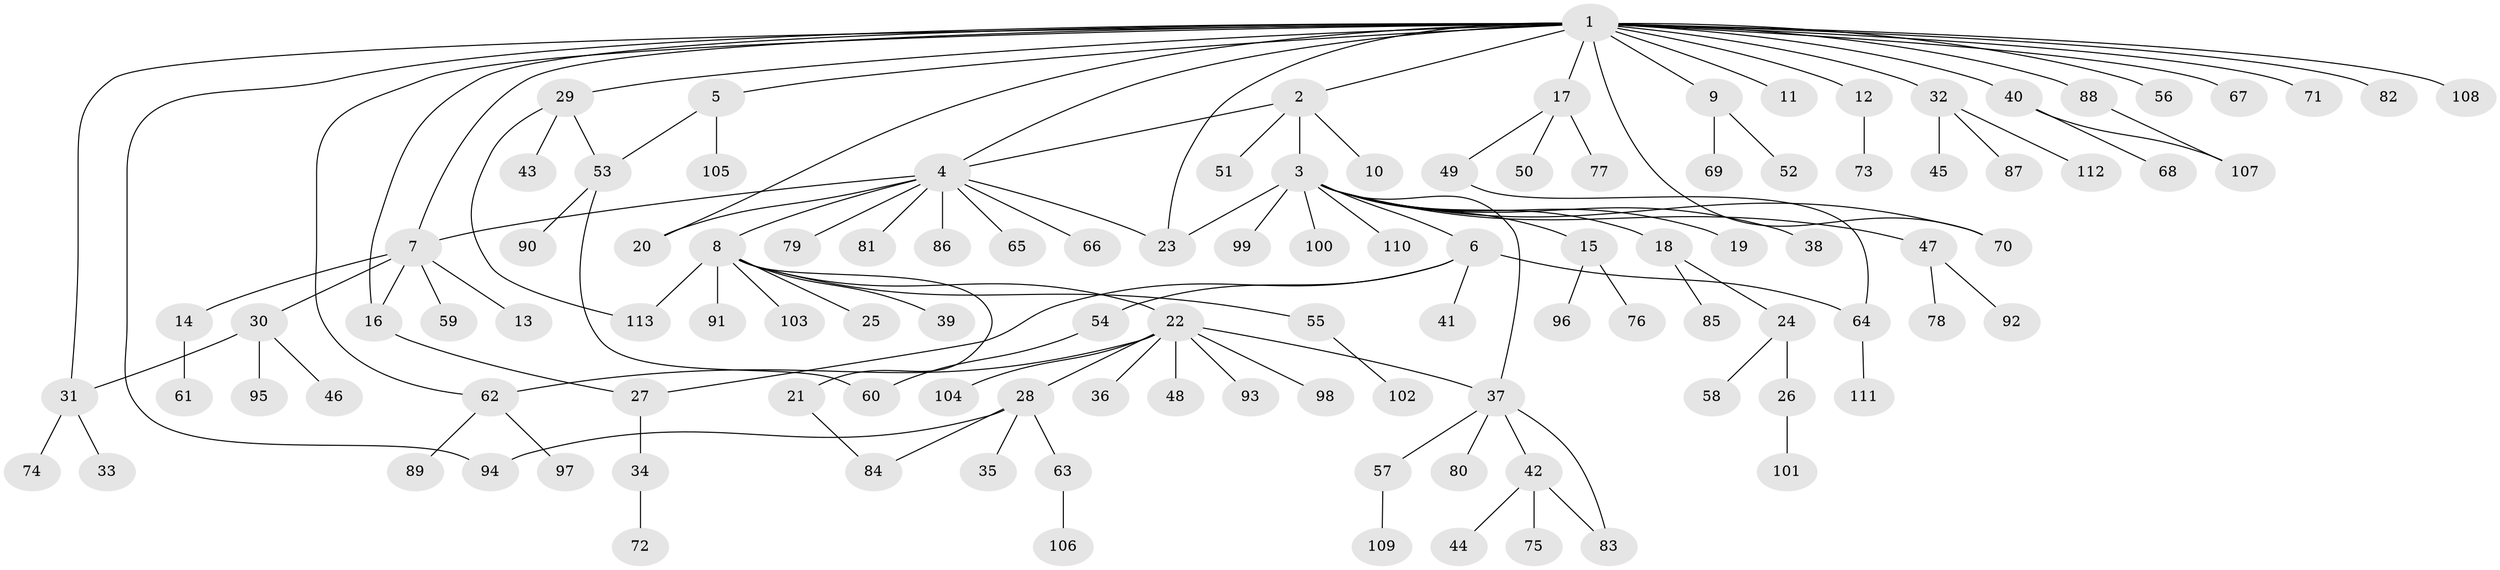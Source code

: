 // Generated by graph-tools (version 1.1) at 2025/46/03/09/25 04:46:49]
// undirected, 113 vertices, 131 edges
graph export_dot {
graph [start="1"]
  node [color=gray90,style=filled];
  1;
  2;
  3;
  4;
  5;
  6;
  7;
  8;
  9;
  10;
  11;
  12;
  13;
  14;
  15;
  16;
  17;
  18;
  19;
  20;
  21;
  22;
  23;
  24;
  25;
  26;
  27;
  28;
  29;
  30;
  31;
  32;
  33;
  34;
  35;
  36;
  37;
  38;
  39;
  40;
  41;
  42;
  43;
  44;
  45;
  46;
  47;
  48;
  49;
  50;
  51;
  52;
  53;
  54;
  55;
  56;
  57;
  58;
  59;
  60;
  61;
  62;
  63;
  64;
  65;
  66;
  67;
  68;
  69;
  70;
  71;
  72;
  73;
  74;
  75;
  76;
  77;
  78;
  79;
  80;
  81;
  82;
  83;
  84;
  85;
  86;
  87;
  88;
  89;
  90;
  91;
  92;
  93;
  94;
  95;
  96;
  97;
  98;
  99;
  100;
  101;
  102;
  103;
  104;
  105;
  106;
  107;
  108;
  109;
  110;
  111;
  112;
  113;
  1 -- 2;
  1 -- 4;
  1 -- 5;
  1 -- 7;
  1 -- 9;
  1 -- 11;
  1 -- 12;
  1 -- 16;
  1 -- 17;
  1 -- 20;
  1 -- 23;
  1 -- 29;
  1 -- 31;
  1 -- 32;
  1 -- 40;
  1 -- 56;
  1 -- 62;
  1 -- 67;
  1 -- 70;
  1 -- 71;
  1 -- 82;
  1 -- 88;
  1 -- 94;
  1 -- 108;
  2 -- 3;
  2 -- 4;
  2 -- 10;
  2 -- 51;
  3 -- 6;
  3 -- 15;
  3 -- 18;
  3 -- 19;
  3 -- 23;
  3 -- 37;
  3 -- 38;
  3 -- 47;
  3 -- 70;
  3 -- 99;
  3 -- 100;
  3 -- 110;
  4 -- 7;
  4 -- 8;
  4 -- 20;
  4 -- 23;
  4 -- 65;
  4 -- 66;
  4 -- 79;
  4 -- 81;
  4 -- 86;
  5 -- 53;
  5 -- 105;
  6 -- 27;
  6 -- 41;
  6 -- 54;
  6 -- 64;
  7 -- 13;
  7 -- 14;
  7 -- 16;
  7 -- 30;
  7 -- 59;
  8 -- 21;
  8 -- 22;
  8 -- 25;
  8 -- 39;
  8 -- 55;
  8 -- 91;
  8 -- 103;
  8 -- 113;
  9 -- 52;
  9 -- 69;
  12 -- 73;
  14 -- 61;
  15 -- 76;
  15 -- 96;
  16 -- 27;
  17 -- 49;
  17 -- 50;
  17 -- 77;
  18 -- 24;
  18 -- 85;
  21 -- 84;
  22 -- 28;
  22 -- 36;
  22 -- 37;
  22 -- 48;
  22 -- 62;
  22 -- 93;
  22 -- 98;
  22 -- 104;
  24 -- 26;
  24 -- 58;
  26 -- 101;
  27 -- 34;
  28 -- 35;
  28 -- 63;
  28 -- 84;
  28 -- 94;
  29 -- 43;
  29 -- 53;
  29 -- 113;
  30 -- 31;
  30 -- 46;
  30 -- 95;
  31 -- 33;
  31 -- 74;
  32 -- 45;
  32 -- 87;
  32 -- 112;
  34 -- 72;
  37 -- 42;
  37 -- 57;
  37 -- 80;
  37 -- 83;
  40 -- 68;
  40 -- 107;
  42 -- 44;
  42 -- 75;
  42 -- 83;
  47 -- 78;
  47 -- 92;
  49 -- 64;
  53 -- 60;
  53 -- 90;
  54 -- 60;
  55 -- 102;
  57 -- 109;
  62 -- 89;
  62 -- 97;
  63 -- 106;
  64 -- 111;
  88 -- 107;
}

